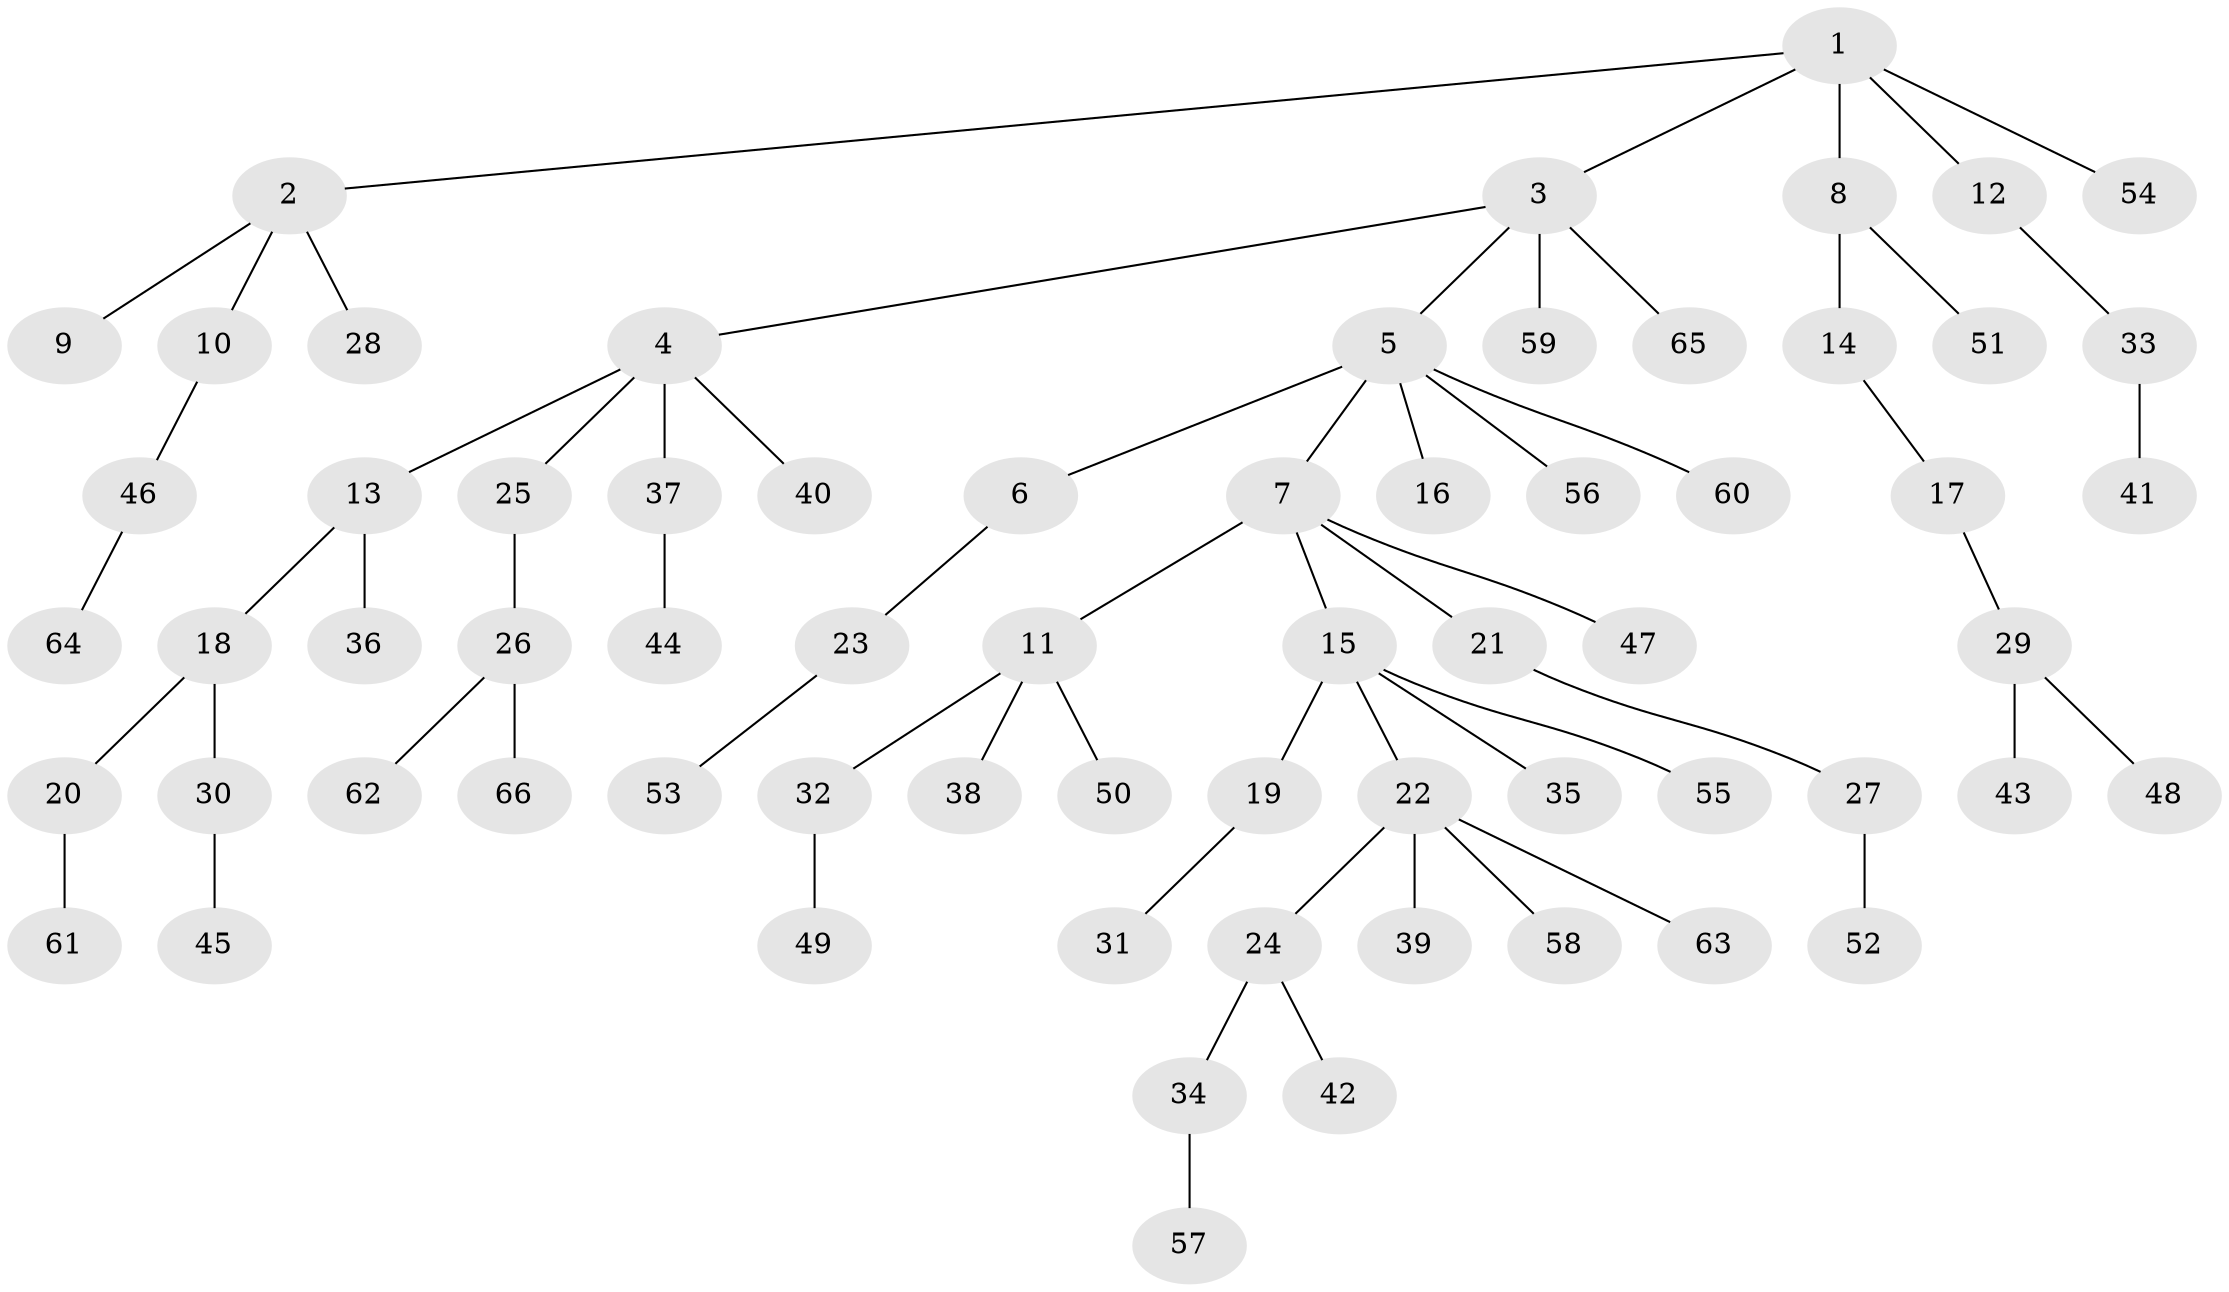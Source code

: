 // Generated by graph-tools (version 1.1) at 2025/53/03/09/25 04:53:13]
// undirected, 66 vertices, 65 edges
graph export_dot {
graph [start="1"]
  node [color=gray90,style=filled];
  1;
  2;
  3;
  4;
  5;
  6;
  7;
  8;
  9;
  10;
  11;
  12;
  13;
  14;
  15;
  16;
  17;
  18;
  19;
  20;
  21;
  22;
  23;
  24;
  25;
  26;
  27;
  28;
  29;
  30;
  31;
  32;
  33;
  34;
  35;
  36;
  37;
  38;
  39;
  40;
  41;
  42;
  43;
  44;
  45;
  46;
  47;
  48;
  49;
  50;
  51;
  52;
  53;
  54;
  55;
  56;
  57;
  58;
  59;
  60;
  61;
  62;
  63;
  64;
  65;
  66;
  1 -- 2;
  1 -- 3;
  1 -- 8;
  1 -- 12;
  1 -- 54;
  2 -- 9;
  2 -- 10;
  2 -- 28;
  3 -- 4;
  3 -- 5;
  3 -- 59;
  3 -- 65;
  4 -- 13;
  4 -- 25;
  4 -- 37;
  4 -- 40;
  5 -- 6;
  5 -- 7;
  5 -- 16;
  5 -- 56;
  5 -- 60;
  6 -- 23;
  7 -- 11;
  7 -- 15;
  7 -- 21;
  7 -- 47;
  8 -- 14;
  8 -- 51;
  10 -- 46;
  11 -- 32;
  11 -- 38;
  11 -- 50;
  12 -- 33;
  13 -- 18;
  13 -- 36;
  14 -- 17;
  15 -- 19;
  15 -- 22;
  15 -- 35;
  15 -- 55;
  17 -- 29;
  18 -- 20;
  18 -- 30;
  19 -- 31;
  20 -- 61;
  21 -- 27;
  22 -- 24;
  22 -- 39;
  22 -- 58;
  22 -- 63;
  23 -- 53;
  24 -- 34;
  24 -- 42;
  25 -- 26;
  26 -- 62;
  26 -- 66;
  27 -- 52;
  29 -- 43;
  29 -- 48;
  30 -- 45;
  32 -- 49;
  33 -- 41;
  34 -- 57;
  37 -- 44;
  46 -- 64;
}
